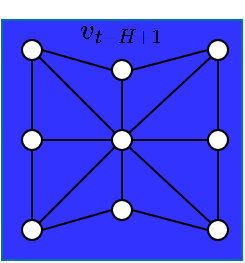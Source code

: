 <mxfile version="21.5.2" type="github">
  <diagram name="Page-1" id="5_b7d9A0a-5dteNg3V1-">
    <mxGraphModel dx="683" dy="364" grid="1" gridSize="10" guides="1" tooltips="1" connect="1" arrows="1" fold="1" page="1" pageScale="1" pageWidth="850" pageHeight="1100" math="1" shadow="0">
      <root>
        <mxCell id="0" />
        <mxCell id="1" parent="0" />
        <mxCell id="1Dnu414hQjeTlNVwG29U-2" value="" style="group;fillColor=#60A917;strokeColor=#2D7600;fontColor=#ffffff;fillStyle=auto;gradientDirection=radial;" vertex="1" connectable="0" parent="1">
          <mxGeometry x="260" y="330" width="120" height="120" as="geometry" />
        </mxCell>
        <mxCell id="1Dnu414hQjeTlNVwG29U-3" value="" style="whiteSpace=wrap;html=1;aspect=fixed;fillColor=#3333FF;fontColor=#ffffff;strokeColor=#006EAF;" vertex="1" parent="1Dnu414hQjeTlNVwG29U-2">
          <mxGeometry width="120" height="120" as="geometry" />
        </mxCell>
        <mxCell id="1Dnu414hQjeTlNVwG29U-4" value="" style="ellipse;whiteSpace=wrap;html=1;aspect=fixed;" vertex="1" parent="1Dnu414hQjeTlNVwG29U-2">
          <mxGeometry x="10" y="10" width="10" height="10" as="geometry" />
        </mxCell>
        <mxCell id="1Dnu414hQjeTlNVwG29U-5" value="" style="ellipse;whiteSpace=wrap;html=1;aspect=fixed;" vertex="1" parent="1Dnu414hQjeTlNVwG29U-2">
          <mxGeometry x="55" y="20" width="10" height="10" as="geometry" />
        </mxCell>
        <mxCell id="1Dnu414hQjeTlNVwG29U-6" value="" style="ellipse;whiteSpace=wrap;html=1;aspect=fixed;" vertex="1" parent="1Dnu414hQjeTlNVwG29U-2">
          <mxGeometry x="103" y="10" width="10" height="10" as="geometry" />
        </mxCell>
        <mxCell id="1Dnu414hQjeTlNVwG29U-7" value="" style="ellipse;whiteSpace=wrap;html=1;aspect=fixed;" vertex="1" parent="1Dnu414hQjeTlNVwG29U-2">
          <mxGeometry x="55" y="55" width="10" height="10" as="geometry" />
        </mxCell>
        <mxCell id="1Dnu414hQjeTlNVwG29U-8" value="" style="ellipse;whiteSpace=wrap;html=1;aspect=fixed;" vertex="1" parent="1Dnu414hQjeTlNVwG29U-2">
          <mxGeometry x="10" y="55" width="10" height="10" as="geometry" />
        </mxCell>
        <mxCell id="1Dnu414hQjeTlNVwG29U-9" value="" style="ellipse;whiteSpace=wrap;html=1;aspect=fixed;" vertex="1" parent="1Dnu414hQjeTlNVwG29U-2">
          <mxGeometry x="103" y="55" width="10" height="10" as="geometry" />
        </mxCell>
        <mxCell id="1Dnu414hQjeTlNVwG29U-10" value="" style="ellipse;whiteSpace=wrap;html=1;aspect=fixed;" vertex="1" parent="1Dnu414hQjeTlNVwG29U-2">
          <mxGeometry x="55" y="90" width="10" height="10" as="geometry" />
        </mxCell>
        <mxCell id="1Dnu414hQjeTlNVwG29U-11" value="" style="ellipse;whiteSpace=wrap;html=1;aspect=fixed;" vertex="1" parent="1Dnu414hQjeTlNVwG29U-2">
          <mxGeometry x="103" y="100" width="10" height="10" as="geometry" />
        </mxCell>
        <mxCell id="1Dnu414hQjeTlNVwG29U-12" value="" style="ellipse;whiteSpace=wrap;html=1;aspect=fixed;" vertex="1" parent="1Dnu414hQjeTlNVwG29U-2">
          <mxGeometry x="10" y="100" width="10" height="10" as="geometry" />
        </mxCell>
        <mxCell id="1Dnu414hQjeTlNVwG29U-13" value="" style="endArrow=none;html=1;entryX=0;entryY=0.5;entryDx=0;entryDy=0;exitX=1;exitY=0.5;exitDx=0;exitDy=0;" edge="1" parent="1Dnu414hQjeTlNVwG29U-2" source="1Dnu414hQjeTlNVwG29U-4" target="1Dnu414hQjeTlNVwG29U-5">
          <mxGeometry width="50" height="50" relative="1" as="geometry">
            <mxPoint x="40" y="90" as="sourcePoint" />
            <mxPoint x="90" y="40" as="targetPoint" />
          </mxGeometry>
        </mxCell>
        <mxCell id="1Dnu414hQjeTlNVwG29U-14" value="" style="endArrow=none;html=1;entryX=0;entryY=0.5;entryDx=0;entryDy=0;exitX=1;exitY=0.5;exitDx=0;exitDy=0;" edge="1" parent="1Dnu414hQjeTlNVwG29U-2" source="1Dnu414hQjeTlNVwG29U-5" target="1Dnu414hQjeTlNVwG29U-6">
          <mxGeometry width="50" height="50" relative="1" as="geometry">
            <mxPoint x="30" y="25" as="sourcePoint" />
            <mxPoint x="65" y="35" as="targetPoint" />
          </mxGeometry>
        </mxCell>
        <mxCell id="1Dnu414hQjeTlNVwG29U-15" value="" style="endArrow=none;html=1;entryX=0.5;entryY=1;entryDx=0;entryDy=0;exitX=0.5;exitY=0;exitDx=0;exitDy=0;" edge="1" parent="1Dnu414hQjeTlNVwG29U-2" source="1Dnu414hQjeTlNVwG29U-9" target="1Dnu414hQjeTlNVwG29U-6">
          <mxGeometry width="50" height="50" relative="1" as="geometry">
            <mxPoint x="75" y="35" as="sourcePoint" />
            <mxPoint x="113" y="25" as="targetPoint" />
          </mxGeometry>
        </mxCell>
        <mxCell id="1Dnu414hQjeTlNVwG29U-16" value="" style="endArrow=none;html=1;entryX=0.5;entryY=1;entryDx=0;entryDy=0;exitX=0.5;exitY=0;exitDx=0;exitDy=0;" edge="1" parent="1Dnu414hQjeTlNVwG29U-2" source="1Dnu414hQjeTlNVwG29U-11" target="1Dnu414hQjeTlNVwG29U-9">
          <mxGeometry width="50" height="50" relative="1" as="geometry">
            <mxPoint x="118" y="65" as="sourcePoint" />
            <mxPoint x="118" y="30" as="targetPoint" />
          </mxGeometry>
        </mxCell>
        <mxCell id="1Dnu414hQjeTlNVwG29U-17" value="" style="endArrow=none;html=1;entryX=1;entryY=0.5;entryDx=0;entryDy=0;exitX=0;exitY=0.5;exitDx=0;exitDy=0;" edge="1" parent="1Dnu414hQjeTlNVwG29U-2" source="1Dnu414hQjeTlNVwG29U-9" target="1Dnu414hQjeTlNVwG29U-7">
          <mxGeometry width="50" height="50" relative="1" as="geometry">
            <mxPoint x="128" y="75" as="sourcePoint" />
            <mxPoint x="128" y="40" as="targetPoint" />
          </mxGeometry>
        </mxCell>
        <mxCell id="1Dnu414hQjeTlNVwG29U-18" value="" style="endArrow=none;html=1;entryX=1;entryY=0.5;entryDx=0;entryDy=0;exitX=0;exitY=0.5;exitDx=0;exitDy=0;" edge="1" parent="1Dnu414hQjeTlNVwG29U-2" source="1Dnu414hQjeTlNVwG29U-11" target="1Dnu414hQjeTlNVwG29U-10">
          <mxGeometry width="50" height="50" relative="1" as="geometry">
            <mxPoint x="138" y="85" as="sourcePoint" />
            <mxPoint x="138" y="50" as="targetPoint" />
          </mxGeometry>
        </mxCell>
        <mxCell id="1Dnu414hQjeTlNVwG29U-19" value="" style="endArrow=none;html=1;entryX=1;entryY=0.5;entryDx=0;entryDy=0;exitX=0;exitY=0.5;exitDx=0;exitDy=0;" edge="1" parent="1Dnu414hQjeTlNVwG29U-2" source="1Dnu414hQjeTlNVwG29U-10" target="1Dnu414hQjeTlNVwG29U-12">
          <mxGeometry width="50" height="50" relative="1" as="geometry">
            <mxPoint x="148" y="95" as="sourcePoint" />
            <mxPoint x="148" y="60" as="targetPoint" />
          </mxGeometry>
        </mxCell>
        <mxCell id="1Dnu414hQjeTlNVwG29U-20" value="" style="endArrow=none;html=1;entryX=1;entryY=0.5;entryDx=0;entryDy=0;exitX=0;exitY=0.5;exitDx=0;exitDy=0;" edge="1" parent="1Dnu414hQjeTlNVwG29U-2" source="1Dnu414hQjeTlNVwG29U-7" target="1Dnu414hQjeTlNVwG29U-8">
          <mxGeometry width="50" height="50" relative="1" as="geometry">
            <mxPoint x="158" y="105" as="sourcePoint" />
            <mxPoint x="158" y="70" as="targetPoint" />
          </mxGeometry>
        </mxCell>
        <mxCell id="1Dnu414hQjeTlNVwG29U-21" value="" style="endArrow=none;html=1;entryX=0.5;entryY=1;entryDx=0;entryDy=0;exitX=0.5;exitY=0;exitDx=0;exitDy=0;" edge="1" parent="1Dnu414hQjeTlNVwG29U-2" source="1Dnu414hQjeTlNVwG29U-8" target="1Dnu414hQjeTlNVwG29U-4">
          <mxGeometry width="50" height="50" relative="1" as="geometry">
            <mxPoint x="168" y="115" as="sourcePoint" />
            <mxPoint x="168" y="80" as="targetPoint" />
          </mxGeometry>
        </mxCell>
        <mxCell id="1Dnu414hQjeTlNVwG29U-22" value="" style="endArrow=none;html=1;entryX=0.5;entryY=1;entryDx=0;entryDy=0;exitX=0.5;exitY=0;exitDx=0;exitDy=0;" edge="1" parent="1Dnu414hQjeTlNVwG29U-2" source="1Dnu414hQjeTlNVwG29U-12" target="1Dnu414hQjeTlNVwG29U-8">
          <mxGeometry width="50" height="50" relative="1" as="geometry">
            <mxPoint x="178" y="125" as="sourcePoint" />
            <mxPoint x="178" y="90" as="targetPoint" />
          </mxGeometry>
        </mxCell>
        <mxCell id="1Dnu414hQjeTlNVwG29U-23" value="" style="endArrow=none;html=1;entryX=1;entryY=1;entryDx=0;entryDy=0;exitX=0;exitY=0;exitDx=0;exitDy=0;" edge="1" parent="1Dnu414hQjeTlNVwG29U-2" source="1Dnu414hQjeTlNVwG29U-7" target="1Dnu414hQjeTlNVwG29U-4">
          <mxGeometry width="50" height="50" relative="1" as="geometry">
            <mxPoint x="188" y="135" as="sourcePoint" />
            <mxPoint x="188" y="100" as="targetPoint" />
          </mxGeometry>
        </mxCell>
        <mxCell id="1Dnu414hQjeTlNVwG29U-24" value="" style="endArrow=none;html=1;entryX=0.5;entryY=1;entryDx=0;entryDy=0;exitX=0.5;exitY=0;exitDx=0;exitDy=0;" edge="1" parent="1Dnu414hQjeTlNVwG29U-2" source="1Dnu414hQjeTlNVwG29U-7" target="1Dnu414hQjeTlNVwG29U-5">
          <mxGeometry width="50" height="50" relative="1" as="geometry">
            <mxPoint x="198" y="145" as="sourcePoint" />
            <mxPoint x="198" y="110" as="targetPoint" />
          </mxGeometry>
        </mxCell>
        <mxCell id="1Dnu414hQjeTlNVwG29U-25" value="" style="endArrow=none;html=1;entryX=0;entryY=1;entryDx=0;entryDy=0;exitX=1;exitY=0;exitDx=0;exitDy=0;" edge="1" parent="1Dnu414hQjeTlNVwG29U-2" source="1Dnu414hQjeTlNVwG29U-7" target="1Dnu414hQjeTlNVwG29U-6">
          <mxGeometry width="50" height="50" relative="1" as="geometry">
            <mxPoint x="208" y="155" as="sourcePoint" />
            <mxPoint x="208" y="120" as="targetPoint" />
          </mxGeometry>
        </mxCell>
        <mxCell id="1Dnu414hQjeTlNVwG29U-26" value="" style="endArrow=none;html=1;entryX=1;entryY=1;entryDx=0;entryDy=0;exitX=0;exitY=0;exitDx=0;exitDy=0;" edge="1" parent="1Dnu414hQjeTlNVwG29U-2" source="1Dnu414hQjeTlNVwG29U-11" target="1Dnu414hQjeTlNVwG29U-7">
          <mxGeometry width="50" height="50" relative="1" as="geometry">
            <mxPoint x="218" y="165" as="sourcePoint" />
            <mxPoint x="218" y="130" as="targetPoint" />
          </mxGeometry>
        </mxCell>
        <mxCell id="1Dnu414hQjeTlNVwG29U-27" value="" style="endArrow=none;html=1;entryX=0.5;entryY=1;entryDx=0;entryDy=0;exitX=0.5;exitY=0;exitDx=0;exitDy=0;" edge="1" parent="1Dnu414hQjeTlNVwG29U-2" source="1Dnu414hQjeTlNVwG29U-10" target="1Dnu414hQjeTlNVwG29U-7">
          <mxGeometry width="50" height="50" relative="1" as="geometry">
            <mxPoint x="228" y="175" as="sourcePoint" />
            <mxPoint x="228" y="140" as="targetPoint" />
          </mxGeometry>
        </mxCell>
        <mxCell id="1Dnu414hQjeTlNVwG29U-28" value="" style="endArrow=none;html=1;entryX=0;entryY=1;entryDx=0;entryDy=0;exitX=1;exitY=0;exitDx=0;exitDy=0;" edge="1" parent="1Dnu414hQjeTlNVwG29U-2" source="1Dnu414hQjeTlNVwG29U-12" target="1Dnu414hQjeTlNVwG29U-7">
          <mxGeometry width="50" height="50" relative="1" as="geometry">
            <mxPoint x="238" y="185" as="sourcePoint" />
            <mxPoint x="238" y="150" as="targetPoint" />
          </mxGeometry>
        </mxCell>
        <mxCell id="1Dnu414hQjeTlNVwG29U-29" value="&lt;div&gt;$$v_{t-H+1}$$&lt;/div&gt;" style="text;strokeColor=none;align=center;fillColor=none;html=1;verticalAlign=middle;whiteSpace=wrap;rounded=0;" vertex="1" parent="1Dnu414hQjeTlNVwG29U-2">
          <mxGeometry x="30" y="-10" width="60" height="30" as="geometry" />
        </mxCell>
      </root>
    </mxGraphModel>
  </diagram>
</mxfile>
